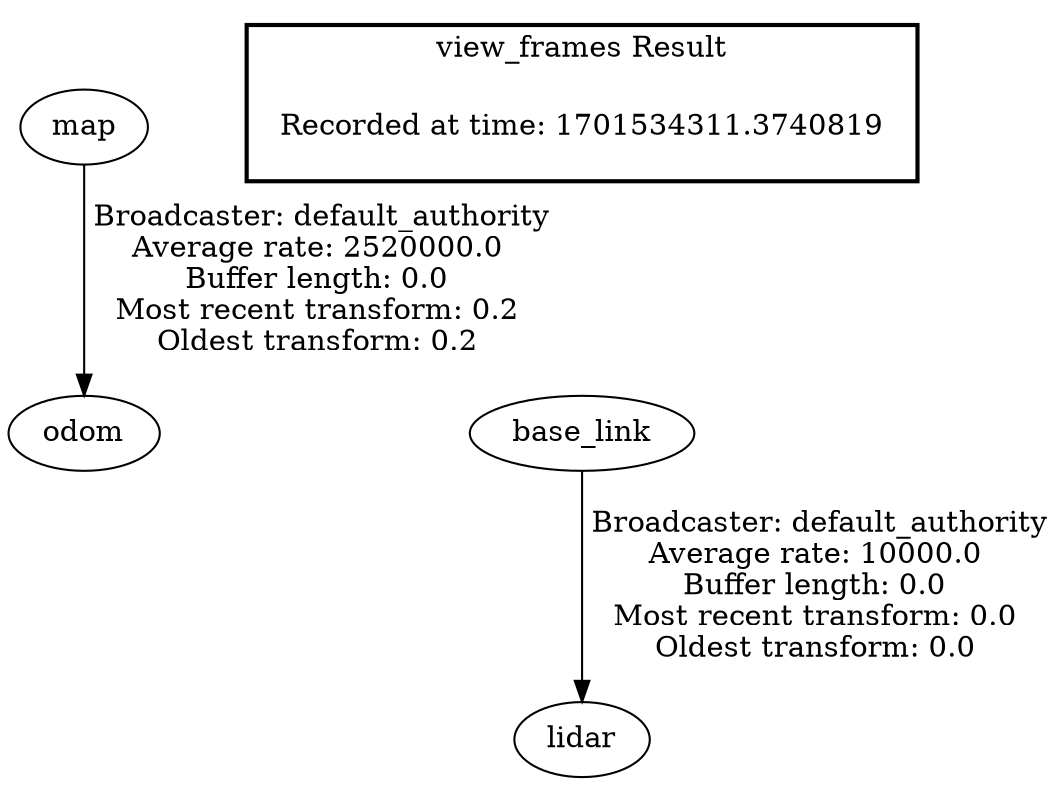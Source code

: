 digraph G {
"map" -> "odom"[label=" Broadcaster: default_authority\nAverage rate: 2520000.0\nBuffer length: 0.0\nMost recent transform: 0.2\nOldest transform: 0.2\n"];
"base_link" -> "lidar"[label=" Broadcaster: default_authority\nAverage rate: 10000.0\nBuffer length: 0.0\nMost recent transform: 0.0\nOldest transform: 0.0\n"];
edge [style=invis];
 subgraph cluster_legend { style=bold; color=black; label ="view_frames Result";
"Recorded at time: 1701534311.3740819"[ shape=plaintext ] ;
}->"base_link";
}
